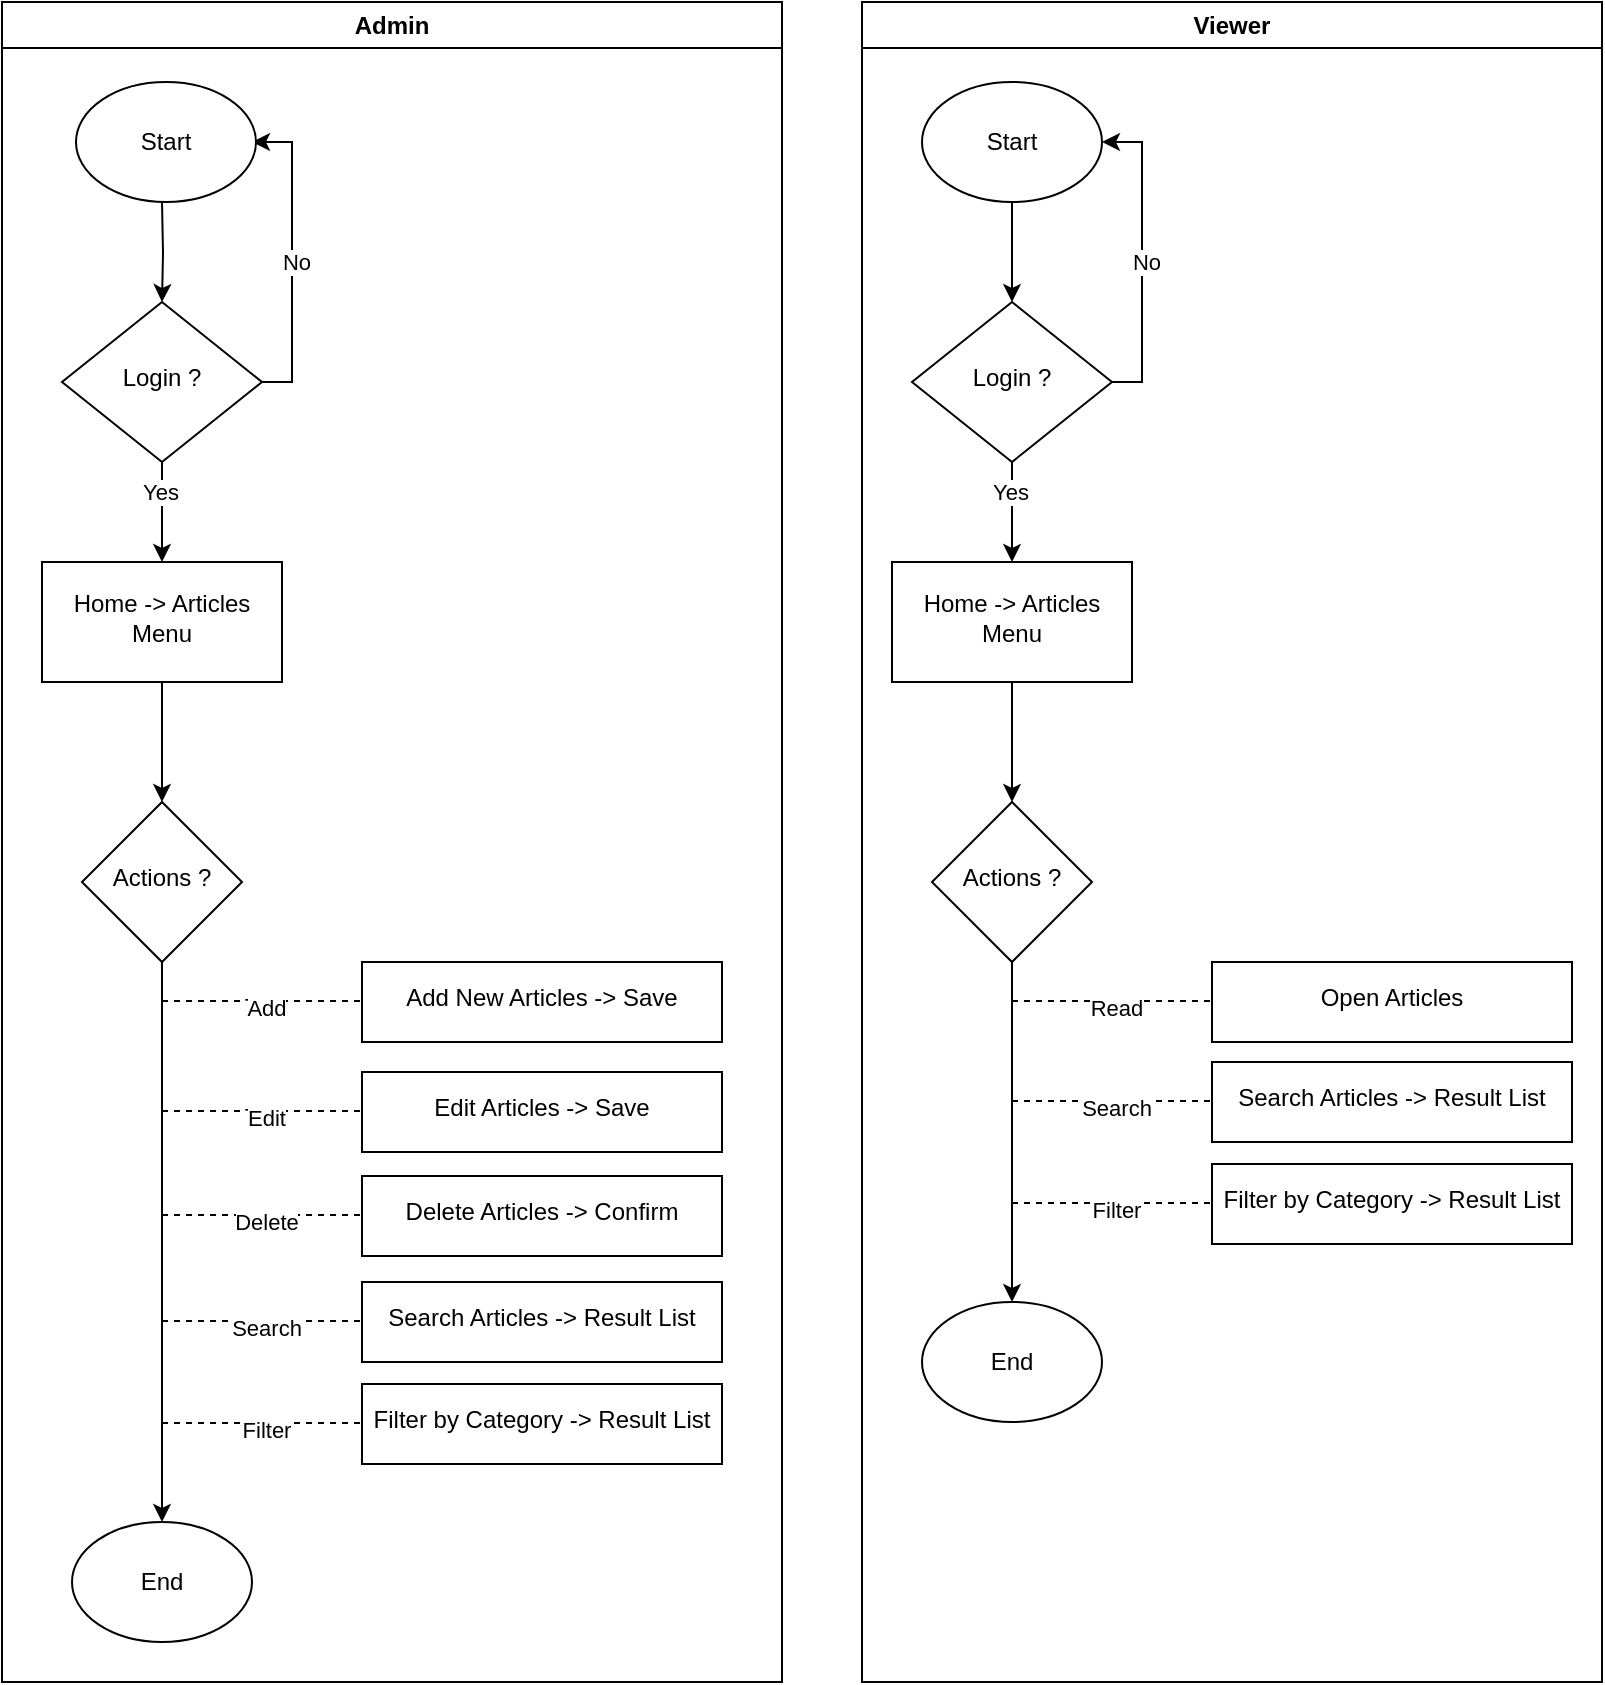 <mxfile version="28.2.5">
  <diagram id="C5RBs43oDa-KdzZeNtuy" name="Page-1">
    <mxGraphModel dx="1665" dy="761" grid="1" gridSize="10" guides="1" tooltips="1" connect="1" arrows="1" fold="1" page="1" pageScale="1" pageWidth="827" pageHeight="1169" math="0" shadow="0">
      <root>
        <mxCell id="WIyWlLk6GJQsqaUBKTNV-0" />
        <mxCell id="WIyWlLk6GJQsqaUBKTNV-1" parent="WIyWlLk6GJQsqaUBKTNV-0" />
        <mxCell id="zMHx1gX578l4r98D342h-0" value="Admin" style="swimlane;whiteSpace=wrap;html=1;" parent="WIyWlLk6GJQsqaUBKTNV-1" vertex="1">
          <mxGeometry x="10" y="20" width="390" height="840" as="geometry">
            <mxRectangle x="430" y="510" width="140" height="30" as="alternateBounds" />
          </mxGeometry>
        </mxCell>
        <mxCell id="zMHx1gX578l4r98D342h-14" value="" style="edgeStyle=orthogonalEdgeStyle;rounded=0;orthogonalLoop=1;jettySize=auto;html=1;" parent="zMHx1gX578l4r98D342h-0" source="WIyWlLk6GJQsqaUBKTNV-6" target="zMHx1gX578l4r98D342h-13" edge="1">
          <mxGeometry relative="1" as="geometry" />
        </mxCell>
        <mxCell id="zMHx1gX578l4r98D342h-18" value="Yes" style="edgeLabel;html=1;align=center;verticalAlign=middle;resizable=0;points=[];" parent="zMHx1gX578l4r98D342h-14" vertex="1" connectable="0">
          <mxGeometry x="-0.4" y="-1" relative="1" as="geometry">
            <mxPoint as="offset" />
          </mxGeometry>
        </mxCell>
        <mxCell id="zMHx1gX578l4r98D342h-19" style="edgeStyle=orthogonalEdgeStyle;rounded=0;orthogonalLoop=1;jettySize=auto;html=1;entryX=1;entryY=0.5;entryDx=0;entryDy=0;" parent="zMHx1gX578l4r98D342h-0" source="WIyWlLk6GJQsqaUBKTNV-6" edge="1">
          <mxGeometry relative="1" as="geometry">
            <Array as="points">
              <mxPoint x="145" y="190" />
              <mxPoint x="145" y="70" />
            </Array>
            <mxPoint x="125" y="70" as="targetPoint" />
          </mxGeometry>
        </mxCell>
        <mxCell id="zMHx1gX578l4r98D342h-20" value="No" style="edgeLabel;html=1;align=center;verticalAlign=middle;resizable=0;points=[];" parent="zMHx1gX578l4r98D342h-19" vertex="1" connectable="0">
          <mxGeometry x="-0.032" y="-2" relative="1" as="geometry">
            <mxPoint as="offset" />
          </mxGeometry>
        </mxCell>
        <mxCell id="WIyWlLk6GJQsqaUBKTNV-6" value="Login ?" style="rhombus;whiteSpace=wrap;html=1;shadow=0;fontFamily=Helvetica;fontSize=12;align=center;strokeWidth=1;spacing=6;spacingTop=-4;" parent="zMHx1gX578l4r98D342h-0" vertex="1">
          <mxGeometry x="30" y="150" width="100" height="80" as="geometry" />
        </mxCell>
        <mxCell id="X_uzLd1JDPzAY57dWKAX-1" value="" style="edgeStyle=orthogonalEdgeStyle;rounded=0;orthogonalLoop=1;jettySize=auto;html=1;" parent="zMHx1gX578l4r98D342h-0" source="zMHx1gX578l4r98D342h-13" target="X_uzLd1JDPzAY57dWKAX-0" edge="1">
          <mxGeometry relative="1" as="geometry" />
        </mxCell>
        <mxCell id="zMHx1gX578l4r98D342h-13" value="Home -&amp;gt; Articles Menu" style="whiteSpace=wrap;html=1;shadow=0;strokeWidth=1;spacing=6;spacingTop=-4;" parent="zMHx1gX578l4r98D342h-0" vertex="1">
          <mxGeometry x="20" y="280" width="120" height="60" as="geometry" />
        </mxCell>
        <mxCell id="zMHx1gX578l4r98D342h-16" value="" style="edgeStyle=orthogonalEdgeStyle;rounded=0;orthogonalLoop=1;jettySize=auto;html=1;" parent="zMHx1gX578l4r98D342h-0" target="WIyWlLk6GJQsqaUBKTNV-6" edge="1">
          <mxGeometry relative="1" as="geometry">
            <mxPoint x="80" y="100" as="sourcePoint" />
          </mxGeometry>
        </mxCell>
        <mxCell id="zMHx1gX578l4r98D342h-15" value="Start" style="ellipse;whiteSpace=wrap;html=1;" parent="zMHx1gX578l4r98D342h-0" vertex="1">
          <mxGeometry x="37" y="40" width="90" height="60" as="geometry" />
        </mxCell>
        <mxCell id="X_uzLd1JDPzAY57dWKAX-3" style="edgeStyle=orthogonalEdgeStyle;rounded=0;orthogonalLoop=1;jettySize=auto;html=1;entryX=0.5;entryY=0;entryDx=0;entryDy=0;" parent="zMHx1gX578l4r98D342h-0" source="X_uzLd1JDPzAY57dWKAX-0" target="X_uzLd1JDPzAY57dWKAX-2" edge="1">
          <mxGeometry relative="1" as="geometry" />
        </mxCell>
        <mxCell id="X_uzLd1JDPzAY57dWKAX-0" value="Actions ?" style="rhombus;whiteSpace=wrap;html=1;shadow=0;strokeWidth=1;spacing=6;spacingTop=-4;" parent="zMHx1gX578l4r98D342h-0" vertex="1">
          <mxGeometry x="40" y="400" width="80" height="80" as="geometry" />
        </mxCell>
        <mxCell id="X_uzLd1JDPzAY57dWKAX-2" value="End" style="ellipse;whiteSpace=wrap;html=1;" parent="zMHx1gX578l4r98D342h-0" vertex="1">
          <mxGeometry x="35" y="760" width="90" height="60" as="geometry" />
        </mxCell>
        <mxCell id="X_uzLd1JDPzAY57dWKAX-13" value="Add New Articles -&amp;gt; Save" style="whiteSpace=wrap;html=1;shadow=0;strokeWidth=1;spacing=6;spacingTop=-4;" parent="zMHx1gX578l4r98D342h-0" vertex="1">
          <mxGeometry x="180" y="480" width="180" height="40" as="geometry" />
        </mxCell>
        <mxCell id="X_uzLd1JDPzAY57dWKAX-30" value="Edit Articles -&amp;gt; Save" style="whiteSpace=wrap;html=1;shadow=0;strokeWidth=1;spacing=6;spacingTop=-4;" parent="zMHx1gX578l4r98D342h-0" vertex="1">
          <mxGeometry x="180" y="535" width="180" height="40" as="geometry" />
        </mxCell>
        <mxCell id="X_uzLd1JDPzAY57dWKAX-31" value="" style="endArrow=none;dashed=1;html=1;rounded=0;" parent="zMHx1gX578l4r98D342h-0" edge="1">
          <mxGeometry width="50" height="50" relative="1" as="geometry">
            <mxPoint x="80" y="554.5" as="sourcePoint" />
            <mxPoint x="180" y="554.5" as="targetPoint" />
          </mxGeometry>
        </mxCell>
        <mxCell id="X_uzLd1JDPzAY57dWKAX-32" value="Text" style="edgeLabel;html=1;align=center;verticalAlign=middle;resizable=0;points=[];" parent="X_uzLd1JDPzAY57dWKAX-31" vertex="1" connectable="0">
          <mxGeometry x="0.02" y="-2" relative="1" as="geometry">
            <mxPoint as="offset" />
          </mxGeometry>
        </mxCell>
        <mxCell id="X_uzLd1JDPzAY57dWKAX-33" value="Edit" style="edgeLabel;html=1;align=center;verticalAlign=middle;resizable=0;points=[];" parent="X_uzLd1JDPzAY57dWKAX-31" vertex="1" connectable="0">
          <mxGeometry x="0.04" y="-3" relative="1" as="geometry">
            <mxPoint as="offset" />
          </mxGeometry>
        </mxCell>
        <mxCell id="X_uzLd1JDPzAY57dWKAX-36" value="Delete Articles&amp;nbsp;&lt;span style=&quot;background-color: transparent; color: light-dark(rgb(0, 0, 0), rgb(255, 255, 255));&quot;&gt;-&amp;gt; Confirm&lt;/span&gt;" style="whiteSpace=wrap;html=1;shadow=0;strokeWidth=1;spacing=6;spacingTop=-4;" parent="zMHx1gX578l4r98D342h-0" vertex="1">
          <mxGeometry x="180" y="587" width="180" height="40" as="geometry" />
        </mxCell>
        <mxCell id="X_uzLd1JDPzAY57dWKAX-37" value="" style="endArrow=none;dashed=1;html=1;rounded=0;" parent="zMHx1gX578l4r98D342h-0" edge="1">
          <mxGeometry width="50" height="50" relative="1" as="geometry">
            <mxPoint x="80" y="606.5" as="sourcePoint" />
            <mxPoint x="180" y="606.5" as="targetPoint" />
          </mxGeometry>
        </mxCell>
        <mxCell id="X_uzLd1JDPzAY57dWKAX-38" value="Text" style="edgeLabel;html=1;align=center;verticalAlign=middle;resizable=0;points=[];" parent="X_uzLd1JDPzAY57dWKAX-37" vertex="1" connectable="0">
          <mxGeometry x="0.02" y="-2" relative="1" as="geometry">
            <mxPoint as="offset" />
          </mxGeometry>
        </mxCell>
        <mxCell id="X_uzLd1JDPzAY57dWKAX-39" value="Delete" style="edgeLabel;html=1;align=center;verticalAlign=middle;resizable=0;points=[];" parent="X_uzLd1JDPzAY57dWKAX-37" vertex="1" connectable="0">
          <mxGeometry x="0.04" y="-3" relative="1" as="geometry">
            <mxPoint as="offset" />
          </mxGeometry>
        </mxCell>
        <mxCell id="X_uzLd1JDPzAY57dWKAX-9" value="" style="endArrow=none;dashed=1;html=1;rounded=0;" parent="zMHx1gX578l4r98D342h-0" edge="1">
          <mxGeometry width="50" height="50" relative="1" as="geometry">
            <mxPoint x="80" y="499.5" as="sourcePoint" />
            <mxPoint x="180" y="499.5" as="targetPoint" />
          </mxGeometry>
        </mxCell>
        <mxCell id="X_uzLd1JDPzAY57dWKAX-10" value="Text" style="edgeLabel;html=1;align=center;verticalAlign=middle;resizable=0;points=[];" parent="X_uzLd1JDPzAY57dWKAX-9" vertex="1" connectable="0">
          <mxGeometry x="0.02" y="-2" relative="1" as="geometry">
            <mxPoint as="offset" />
          </mxGeometry>
        </mxCell>
        <mxCell id="X_uzLd1JDPzAY57dWKAX-12" value="Add" style="edgeLabel;html=1;align=center;verticalAlign=middle;resizable=0;points=[];" parent="X_uzLd1JDPzAY57dWKAX-9" vertex="1" connectable="0">
          <mxGeometry x="0.04" y="-3" relative="1" as="geometry">
            <mxPoint as="offset" />
          </mxGeometry>
        </mxCell>
        <mxCell id="fEFpx00hatzRK4GJu2hC-3" value="Search Articles&amp;nbsp;&lt;span style=&quot;background-color: transparent; color: light-dark(rgb(0, 0, 0), rgb(255, 255, 255));&quot;&gt;-&amp;gt; Result List&lt;/span&gt;" style="whiteSpace=wrap;html=1;shadow=0;strokeWidth=1;spacing=6;spacingTop=-4;" parent="zMHx1gX578l4r98D342h-0" vertex="1">
          <mxGeometry x="180" y="640" width="180" height="40" as="geometry" />
        </mxCell>
        <mxCell id="fEFpx00hatzRK4GJu2hC-4" value="" style="endArrow=none;dashed=1;html=1;rounded=0;" parent="zMHx1gX578l4r98D342h-0" edge="1">
          <mxGeometry width="50" height="50" relative="1" as="geometry">
            <mxPoint x="80" y="659.5" as="sourcePoint" />
            <mxPoint x="180" y="659.5" as="targetPoint" />
          </mxGeometry>
        </mxCell>
        <mxCell id="fEFpx00hatzRK4GJu2hC-5" value="Text" style="edgeLabel;html=1;align=center;verticalAlign=middle;resizable=0;points=[];" parent="fEFpx00hatzRK4GJu2hC-4" vertex="1" connectable="0">
          <mxGeometry x="0.02" y="-2" relative="1" as="geometry">
            <mxPoint as="offset" />
          </mxGeometry>
        </mxCell>
        <mxCell id="fEFpx00hatzRK4GJu2hC-6" value="Search" style="edgeLabel;html=1;align=center;verticalAlign=middle;resizable=0;points=[];" parent="fEFpx00hatzRK4GJu2hC-4" vertex="1" connectable="0">
          <mxGeometry x="0.04" y="-3" relative="1" as="geometry">
            <mxPoint as="offset" />
          </mxGeometry>
        </mxCell>
        <mxCell id="fEFpx00hatzRK4GJu2hC-13" value="Filter by Category&lt;span style=&quot;background-color: transparent; color: light-dark(rgb(0, 0, 0), rgb(255, 255, 255));&quot;&gt;&amp;nbsp;-&amp;gt; Result List&lt;/span&gt;" style="whiteSpace=wrap;html=1;shadow=0;strokeWidth=1;spacing=6;spacingTop=-4;" parent="zMHx1gX578l4r98D342h-0" vertex="1">
          <mxGeometry x="180" y="691" width="180" height="40" as="geometry" />
        </mxCell>
        <mxCell id="fEFpx00hatzRK4GJu2hC-14" value="" style="endArrow=none;dashed=1;html=1;rounded=0;" parent="zMHx1gX578l4r98D342h-0" edge="1">
          <mxGeometry width="50" height="50" relative="1" as="geometry">
            <mxPoint x="80" y="710.5" as="sourcePoint" />
            <mxPoint x="180" y="710.5" as="targetPoint" />
          </mxGeometry>
        </mxCell>
        <mxCell id="fEFpx00hatzRK4GJu2hC-15" value="Text" style="edgeLabel;html=1;align=center;verticalAlign=middle;resizable=0;points=[];" parent="fEFpx00hatzRK4GJu2hC-14" vertex="1" connectable="0">
          <mxGeometry x="0.02" y="-2" relative="1" as="geometry">
            <mxPoint as="offset" />
          </mxGeometry>
        </mxCell>
        <mxCell id="fEFpx00hatzRK4GJu2hC-16" value="Filter" style="edgeLabel;html=1;align=center;verticalAlign=middle;resizable=0;points=[];" parent="fEFpx00hatzRK4GJu2hC-14" vertex="1" connectable="0">
          <mxGeometry x="0.04" y="-3" relative="1" as="geometry">
            <mxPoint as="offset" />
          </mxGeometry>
        </mxCell>
        <mxCell id="fEFpx00hatzRK4GJu2hC-17" value="Viewer" style="swimlane;whiteSpace=wrap;html=1;" parent="WIyWlLk6GJQsqaUBKTNV-1" vertex="1">
          <mxGeometry x="440" y="20" width="370" height="840" as="geometry">
            <mxRectangle x="430" y="510" width="140" height="30" as="alternateBounds" />
          </mxGeometry>
        </mxCell>
        <mxCell id="fEFpx00hatzRK4GJu2hC-18" value="" style="edgeStyle=orthogonalEdgeStyle;rounded=0;orthogonalLoop=1;jettySize=auto;html=1;" parent="fEFpx00hatzRK4GJu2hC-17" source="fEFpx00hatzRK4GJu2hC-22" target="fEFpx00hatzRK4GJu2hC-24" edge="1">
          <mxGeometry relative="1" as="geometry" />
        </mxCell>
        <mxCell id="fEFpx00hatzRK4GJu2hC-19" value="Yes" style="edgeLabel;html=1;align=center;verticalAlign=middle;resizable=0;points=[];" parent="fEFpx00hatzRK4GJu2hC-18" vertex="1" connectable="0">
          <mxGeometry x="-0.4" y="-1" relative="1" as="geometry">
            <mxPoint as="offset" />
          </mxGeometry>
        </mxCell>
        <mxCell id="fEFpx00hatzRK4GJu2hC-20" style="edgeStyle=orthogonalEdgeStyle;rounded=0;orthogonalLoop=1;jettySize=auto;html=1;entryX=1;entryY=0.5;entryDx=0;entryDy=0;" parent="fEFpx00hatzRK4GJu2hC-17" source="fEFpx00hatzRK4GJu2hC-22" target="fEFpx00hatzRK4GJu2hC-26" edge="1">
          <mxGeometry relative="1" as="geometry">
            <Array as="points">
              <mxPoint x="140" y="190" />
              <mxPoint x="140" y="70" />
            </Array>
          </mxGeometry>
        </mxCell>
        <mxCell id="fEFpx00hatzRK4GJu2hC-21" value="No" style="edgeLabel;html=1;align=center;verticalAlign=middle;resizable=0;points=[];" parent="fEFpx00hatzRK4GJu2hC-20" vertex="1" connectable="0">
          <mxGeometry x="-0.032" y="-2" relative="1" as="geometry">
            <mxPoint as="offset" />
          </mxGeometry>
        </mxCell>
        <mxCell id="fEFpx00hatzRK4GJu2hC-22" value="Login ?" style="rhombus;whiteSpace=wrap;html=1;shadow=0;fontFamily=Helvetica;fontSize=12;align=center;strokeWidth=1;spacing=6;spacingTop=-4;" parent="fEFpx00hatzRK4GJu2hC-17" vertex="1">
          <mxGeometry x="25" y="150" width="100" height="80" as="geometry" />
        </mxCell>
        <mxCell id="fEFpx00hatzRK4GJu2hC-23" value="" style="edgeStyle=orthogonalEdgeStyle;rounded=0;orthogonalLoop=1;jettySize=auto;html=1;" parent="fEFpx00hatzRK4GJu2hC-17" source="fEFpx00hatzRK4GJu2hC-24" target="fEFpx00hatzRK4GJu2hC-28" edge="1">
          <mxGeometry relative="1" as="geometry" />
        </mxCell>
        <mxCell id="fEFpx00hatzRK4GJu2hC-24" value="Home -&amp;gt; Articles Menu" style="whiteSpace=wrap;html=1;shadow=0;strokeWidth=1;spacing=6;spacingTop=-4;" parent="fEFpx00hatzRK4GJu2hC-17" vertex="1">
          <mxGeometry x="15" y="280" width="120" height="60" as="geometry" />
        </mxCell>
        <mxCell id="fEFpx00hatzRK4GJu2hC-25" value="" style="edgeStyle=orthogonalEdgeStyle;rounded=0;orthogonalLoop=1;jettySize=auto;html=1;" parent="fEFpx00hatzRK4GJu2hC-17" source="fEFpx00hatzRK4GJu2hC-26" target="fEFpx00hatzRK4GJu2hC-22" edge="1">
          <mxGeometry relative="1" as="geometry" />
        </mxCell>
        <mxCell id="fEFpx00hatzRK4GJu2hC-26" value="Start" style="ellipse;whiteSpace=wrap;html=1;" parent="fEFpx00hatzRK4GJu2hC-17" vertex="1">
          <mxGeometry x="30" y="40" width="90" height="60" as="geometry" />
        </mxCell>
        <mxCell id="fEFpx00hatzRK4GJu2hC-27" style="edgeStyle=orthogonalEdgeStyle;rounded=0;orthogonalLoop=1;jettySize=auto;html=1;entryX=0.5;entryY=0;entryDx=0;entryDy=0;" parent="fEFpx00hatzRK4GJu2hC-17" source="fEFpx00hatzRK4GJu2hC-28" target="fEFpx00hatzRK4GJu2hC-29" edge="1">
          <mxGeometry relative="1" as="geometry" />
        </mxCell>
        <mxCell id="fEFpx00hatzRK4GJu2hC-28" value="Actions ?" style="rhombus;whiteSpace=wrap;html=1;shadow=0;strokeWidth=1;spacing=6;spacingTop=-4;" parent="fEFpx00hatzRK4GJu2hC-17" vertex="1">
          <mxGeometry x="35" y="400" width="80" height="80" as="geometry" />
        </mxCell>
        <mxCell id="fEFpx00hatzRK4GJu2hC-29" value="End" style="ellipse;whiteSpace=wrap;html=1;" parent="fEFpx00hatzRK4GJu2hC-17" vertex="1">
          <mxGeometry x="30" y="650" width="90" height="60" as="geometry" />
        </mxCell>
        <mxCell id="fEFpx00hatzRK4GJu2hC-30" value="Open Articles" style="whiteSpace=wrap;html=1;shadow=0;strokeWidth=1;spacing=6;spacingTop=-4;" parent="fEFpx00hatzRK4GJu2hC-17" vertex="1">
          <mxGeometry x="175" y="480" width="180" height="40" as="geometry" />
        </mxCell>
        <mxCell id="fEFpx00hatzRK4GJu2hC-39" value="" style="endArrow=none;dashed=1;html=1;rounded=0;" parent="fEFpx00hatzRK4GJu2hC-17" edge="1">
          <mxGeometry width="50" height="50" relative="1" as="geometry">
            <mxPoint x="75" y="499.5" as="sourcePoint" />
            <mxPoint x="175" y="499.5" as="targetPoint" />
          </mxGeometry>
        </mxCell>
        <mxCell id="fEFpx00hatzRK4GJu2hC-40" value="Text" style="edgeLabel;html=1;align=center;verticalAlign=middle;resizable=0;points=[];" parent="fEFpx00hatzRK4GJu2hC-39" vertex="1" connectable="0">
          <mxGeometry x="0.02" y="-2" relative="1" as="geometry">
            <mxPoint as="offset" />
          </mxGeometry>
        </mxCell>
        <mxCell id="fEFpx00hatzRK4GJu2hC-41" value="Read" style="edgeLabel;html=1;align=center;verticalAlign=middle;resizable=0;points=[];" parent="fEFpx00hatzRK4GJu2hC-39" vertex="1" connectable="0">
          <mxGeometry x="0.04" y="-3" relative="1" as="geometry">
            <mxPoint as="offset" />
          </mxGeometry>
        </mxCell>
        <mxCell id="fEFpx00hatzRK4GJu2hC-42" value="Search Articles&amp;nbsp;&lt;span style=&quot;background-color: transparent; color: light-dark(rgb(0, 0, 0), rgb(255, 255, 255));&quot;&gt;-&amp;gt; Result List&lt;/span&gt;" style="whiteSpace=wrap;html=1;shadow=0;strokeWidth=1;spacing=6;spacingTop=-4;" parent="fEFpx00hatzRK4GJu2hC-17" vertex="1">
          <mxGeometry x="175" y="530" width="180" height="40" as="geometry" />
        </mxCell>
        <mxCell id="fEFpx00hatzRK4GJu2hC-43" value="" style="endArrow=none;dashed=1;html=1;rounded=0;" parent="fEFpx00hatzRK4GJu2hC-17" edge="1">
          <mxGeometry width="50" height="50" relative="1" as="geometry">
            <mxPoint x="75" y="549.5" as="sourcePoint" />
            <mxPoint x="175" y="549.5" as="targetPoint" />
          </mxGeometry>
        </mxCell>
        <mxCell id="fEFpx00hatzRK4GJu2hC-44" value="Text" style="edgeLabel;html=1;align=center;verticalAlign=middle;resizable=0;points=[];" parent="fEFpx00hatzRK4GJu2hC-43" vertex="1" connectable="0">
          <mxGeometry x="0.02" y="-2" relative="1" as="geometry">
            <mxPoint as="offset" />
          </mxGeometry>
        </mxCell>
        <mxCell id="fEFpx00hatzRK4GJu2hC-45" value="Search" style="edgeLabel;html=1;align=center;verticalAlign=middle;resizable=0;points=[];" parent="fEFpx00hatzRK4GJu2hC-43" vertex="1" connectable="0">
          <mxGeometry x="0.04" y="-3" relative="1" as="geometry">
            <mxPoint as="offset" />
          </mxGeometry>
        </mxCell>
        <mxCell id="fEFpx00hatzRK4GJu2hC-46" value="Filter by Category&lt;span style=&quot;background-color: transparent; color: light-dark(rgb(0, 0, 0), rgb(255, 255, 255));&quot;&gt;&amp;nbsp;-&amp;gt; Result List&lt;/span&gt;" style="whiteSpace=wrap;html=1;shadow=0;strokeWidth=1;spacing=6;spacingTop=-4;" parent="fEFpx00hatzRK4GJu2hC-17" vertex="1">
          <mxGeometry x="175" y="581" width="180" height="40" as="geometry" />
        </mxCell>
        <mxCell id="fEFpx00hatzRK4GJu2hC-47" value="" style="endArrow=none;dashed=1;html=1;rounded=0;" parent="fEFpx00hatzRK4GJu2hC-17" edge="1">
          <mxGeometry width="50" height="50" relative="1" as="geometry">
            <mxPoint x="75" y="600.5" as="sourcePoint" />
            <mxPoint x="175" y="600.5" as="targetPoint" />
          </mxGeometry>
        </mxCell>
        <mxCell id="fEFpx00hatzRK4GJu2hC-48" value="Text" style="edgeLabel;html=1;align=center;verticalAlign=middle;resizable=0;points=[];" parent="fEFpx00hatzRK4GJu2hC-47" vertex="1" connectable="0">
          <mxGeometry x="0.02" y="-2" relative="1" as="geometry">
            <mxPoint as="offset" />
          </mxGeometry>
        </mxCell>
        <mxCell id="fEFpx00hatzRK4GJu2hC-49" value="Filter" style="edgeLabel;html=1;align=center;verticalAlign=middle;resizable=0;points=[];" parent="fEFpx00hatzRK4GJu2hC-47" vertex="1" connectable="0">
          <mxGeometry x="0.04" y="-3" relative="1" as="geometry">
            <mxPoint as="offset" />
          </mxGeometry>
        </mxCell>
      </root>
    </mxGraphModel>
  </diagram>
</mxfile>
